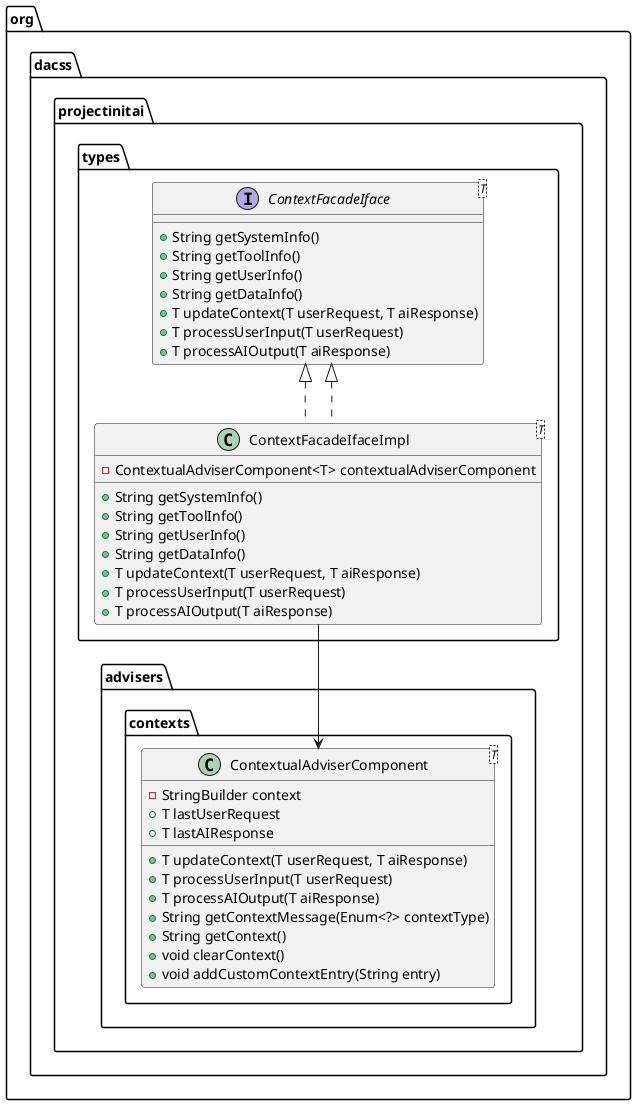 @startuml
package org.dacss.projectinitai.advisers.contexts {
    class ContextualAdviserComponent<T> {
        - StringBuilder context
        + T lastUserRequest
        + T lastAIResponse
        + T updateContext(T userRequest, T aiResponse)
        + T processUserInput(T userRequest)
        + T processAIOutput(T aiResponse)
        + String getContextMessage(Enum<?> contextType)
        + String getContext()
        + void clearContext()
        + void addCustomContextEntry(String entry)
    }
}

package org.dacss.projectinitai.types {
    interface ContextFacadeIface<T> {
        + String getSystemInfo()
        + String getToolInfo()
        + String getUserInfo()
        + String getDataInfo()
        + T updateContext(T userRequest, T aiResponse)
        + T processUserInput(T userRequest)
        + T processAIOutput(T aiResponse)
    }

    class ContextFacadeIfaceImpl<T> implements ContextFacadeIface<T> {
        - ContextualAdviserComponent<T> contextualAdviserComponent
        + String getSystemInfo()
        + String getToolInfo()
        + String getUserInfo()
        + String getDataInfo()
        + T updateContext(T userRequest, T aiResponse)
        + T processUserInput(T userRequest)
        + T processAIOutput(T aiResponse)
    }
}

ContextFacadeIfaceImpl --> ContextualAdviserComponent
ContextFacadeIface <|.. ContextFacadeIfaceImpl
@enduml
